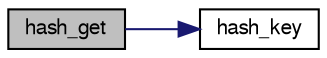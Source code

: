 digraph "hash_get"
{
 // LATEX_PDF_SIZE
  bgcolor="transparent";
  edge [fontname="FreeSans",fontsize="10",labelfontname="FreeSans",labelfontsize="10"];
  node [fontname="FreeSans",fontsize="10",shape=record];
  rankdir="LR";
  Node1 [label="hash_get",height=0.2,width=0.4,color="black", fillcolor="grey75", style="filled", fontcolor="black",tooltip="Find an hash table entry according to the evaluated board hash codes."];
  Node1 -> Node2 [color="midnightblue",fontsize="10",style="solid",fontname="FreeSans"];
  Node2 [label="hash_key",height=0.2,width=0.4,color="black",URL="$hash-lock-free_8c.html#aeafd0b4e6665b357afcff5dd30723c15",tooltip="Transform hash data into a 64 bits key."];
}
